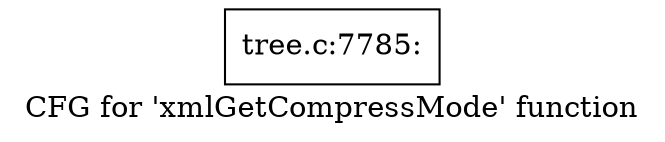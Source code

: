 digraph "CFG for 'xmlGetCompressMode' function" {
	label="CFG for 'xmlGetCompressMode' function";

	Node0x55ad0be3b200 [shape=record,label="{tree.c:7785:}"];
}
